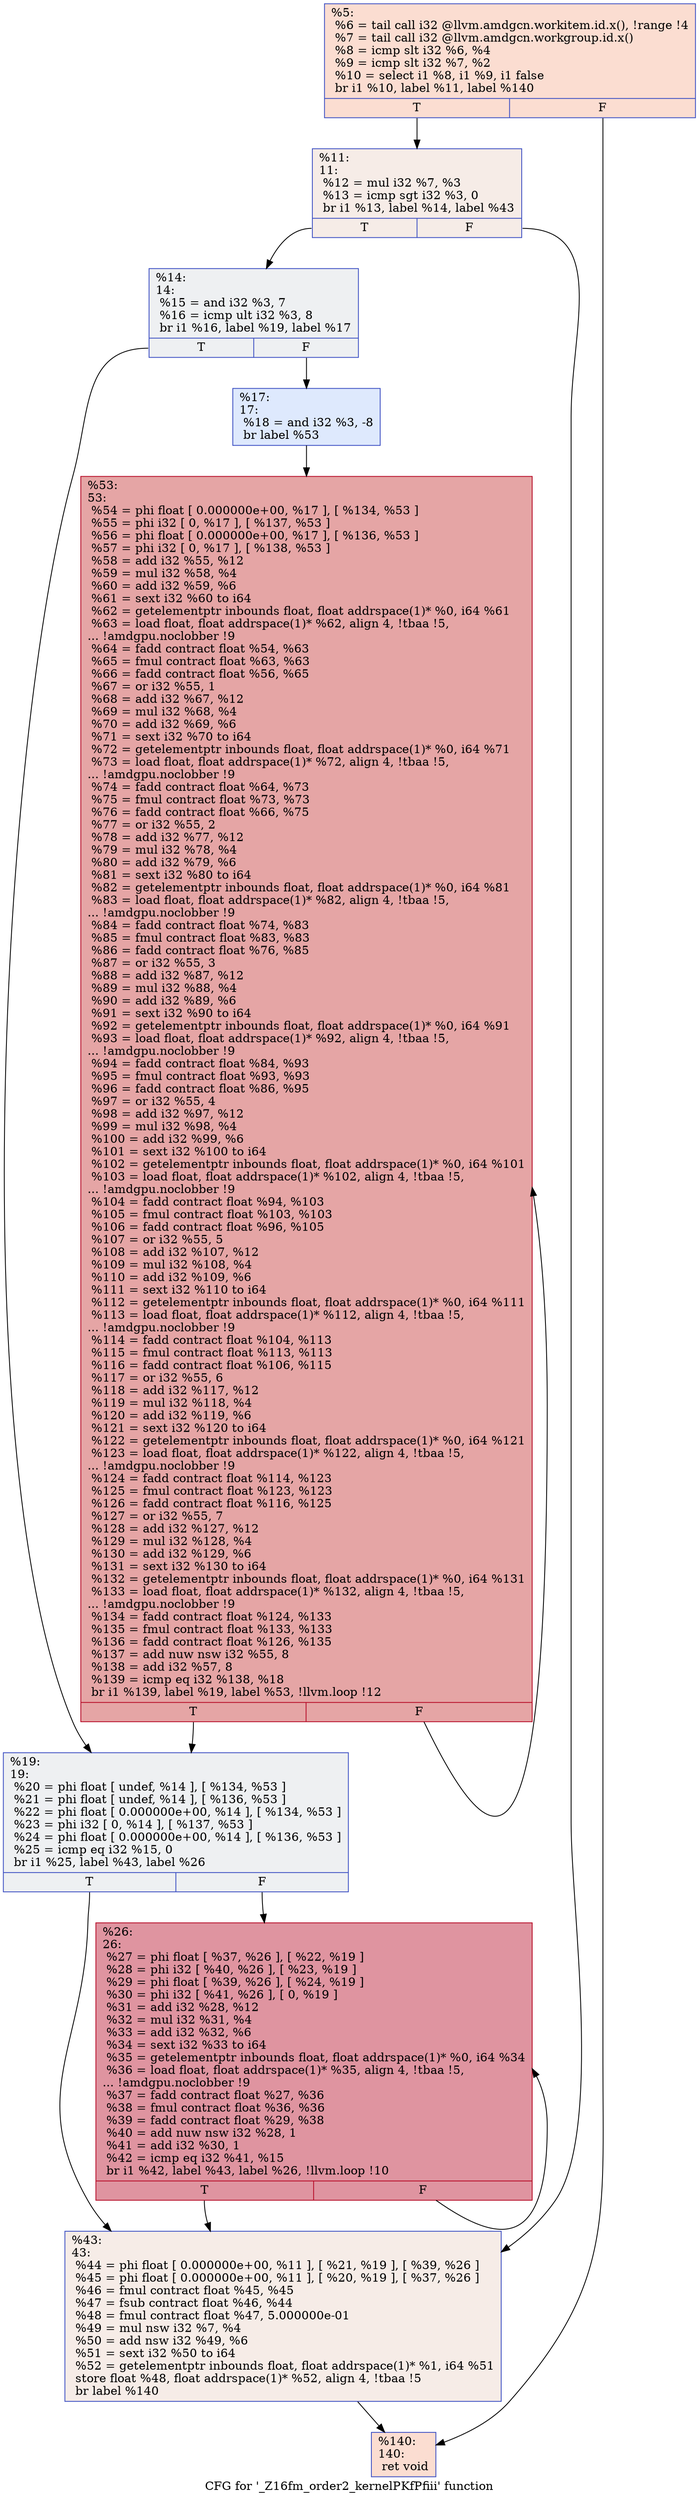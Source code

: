 digraph "CFG for '_Z16fm_order2_kernelPKfPfiii' function" {
	label="CFG for '_Z16fm_order2_kernelPKfPfiii' function";

	Node0x48f83f0 [shape=record,color="#3d50c3ff", style=filled, fillcolor="#f7b39670",label="{%5:\l  %6 = tail call i32 @llvm.amdgcn.workitem.id.x(), !range !4\l  %7 = tail call i32 @llvm.amdgcn.workgroup.id.x()\l  %8 = icmp slt i32 %6, %4\l  %9 = icmp slt i32 %7, %2\l  %10 = select i1 %8, i1 %9, i1 false\l  br i1 %10, label %11, label %140\l|{<s0>T|<s1>F}}"];
	Node0x48f83f0:s0 -> Node0x48f7650;
	Node0x48f83f0:s1 -> Node0x48f9be0;
	Node0x48f7650 [shape=record,color="#3d50c3ff", style=filled, fillcolor="#ead5c970",label="{%11:\l11:                                               \l  %12 = mul i32 %7, %3\l  %13 = icmp sgt i32 %3, 0\l  br i1 %13, label %14, label %43\l|{<s0>T|<s1>F}}"];
	Node0x48f7650:s0 -> Node0x48f9e70;
	Node0x48f7650:s1 -> Node0x48f9ec0;
	Node0x48f9e70 [shape=record,color="#3d50c3ff", style=filled, fillcolor="#d9dce170",label="{%14:\l14:                                               \l  %15 = and i32 %3, 7\l  %16 = icmp ult i32 %3, 8\l  br i1 %16, label %19, label %17\l|{<s0>T|<s1>F}}"];
	Node0x48f9e70:s0 -> Node0x48f93c0;
	Node0x48f9e70:s1 -> Node0x48fa290;
	Node0x48fa290 [shape=record,color="#3d50c3ff", style=filled, fillcolor="#b5cdfa70",label="{%17:\l17:                                               \l  %18 = and i32 %3, -8\l  br label %53\l}"];
	Node0x48fa290 -> Node0x48fa450;
	Node0x48f93c0 [shape=record,color="#3d50c3ff", style=filled, fillcolor="#d9dce170",label="{%19:\l19:                                               \l  %20 = phi float [ undef, %14 ], [ %134, %53 ]\l  %21 = phi float [ undef, %14 ], [ %136, %53 ]\l  %22 = phi float [ 0.000000e+00, %14 ], [ %134, %53 ]\l  %23 = phi i32 [ 0, %14 ], [ %137, %53 ]\l  %24 = phi float [ 0.000000e+00, %14 ], [ %136, %53 ]\l  %25 = icmp eq i32 %15, 0\l  br i1 %25, label %43, label %26\l|{<s0>T|<s1>F}}"];
	Node0x48f93c0:s0 -> Node0x48f9ec0;
	Node0x48f93c0:s1 -> Node0x48fb890;
	Node0x48fb890 [shape=record,color="#b70d28ff", style=filled, fillcolor="#b70d2870",label="{%26:\l26:                                               \l  %27 = phi float [ %37, %26 ], [ %22, %19 ]\l  %28 = phi i32 [ %40, %26 ], [ %23, %19 ]\l  %29 = phi float [ %39, %26 ], [ %24, %19 ]\l  %30 = phi i32 [ %41, %26 ], [ 0, %19 ]\l  %31 = add i32 %28, %12\l  %32 = mul i32 %31, %4\l  %33 = add i32 %32, %6\l  %34 = sext i32 %33 to i64\l  %35 = getelementptr inbounds float, float addrspace(1)* %0, i64 %34\l  %36 = load float, float addrspace(1)* %35, align 4, !tbaa !5,\l... !amdgpu.noclobber !9\l  %37 = fadd contract float %27, %36\l  %38 = fmul contract float %36, %36\l  %39 = fadd contract float %29, %38\l  %40 = add nuw nsw i32 %28, 1\l  %41 = add i32 %30, 1\l  %42 = icmp eq i32 %41, %15\l  br i1 %42, label %43, label %26, !llvm.loop !10\l|{<s0>T|<s1>F}}"];
	Node0x48fb890:s0 -> Node0x48f9ec0;
	Node0x48fb890:s1 -> Node0x48fb890;
	Node0x48f9ec0 [shape=record,color="#3d50c3ff", style=filled, fillcolor="#ead5c970",label="{%43:\l43:                                               \l  %44 = phi float [ 0.000000e+00, %11 ], [ %21, %19 ], [ %39, %26 ]\l  %45 = phi float [ 0.000000e+00, %11 ], [ %20, %19 ], [ %37, %26 ]\l  %46 = fmul contract float %45, %45\l  %47 = fsub contract float %46, %44\l  %48 = fmul contract float %47, 5.000000e-01\l  %49 = mul nsw i32 %7, %4\l  %50 = add nsw i32 %49, %6\l  %51 = sext i32 %50 to i64\l  %52 = getelementptr inbounds float, float addrspace(1)* %1, i64 %51\l  store float %48, float addrspace(1)* %52, align 4, !tbaa !5\l  br label %140\l}"];
	Node0x48f9ec0 -> Node0x48f9be0;
	Node0x48fa450 [shape=record,color="#b70d28ff", style=filled, fillcolor="#c5333470",label="{%53:\l53:                                               \l  %54 = phi float [ 0.000000e+00, %17 ], [ %134, %53 ]\l  %55 = phi i32 [ 0, %17 ], [ %137, %53 ]\l  %56 = phi float [ 0.000000e+00, %17 ], [ %136, %53 ]\l  %57 = phi i32 [ 0, %17 ], [ %138, %53 ]\l  %58 = add i32 %55, %12\l  %59 = mul i32 %58, %4\l  %60 = add i32 %59, %6\l  %61 = sext i32 %60 to i64\l  %62 = getelementptr inbounds float, float addrspace(1)* %0, i64 %61\l  %63 = load float, float addrspace(1)* %62, align 4, !tbaa !5,\l... !amdgpu.noclobber !9\l  %64 = fadd contract float %54, %63\l  %65 = fmul contract float %63, %63\l  %66 = fadd contract float %56, %65\l  %67 = or i32 %55, 1\l  %68 = add i32 %67, %12\l  %69 = mul i32 %68, %4\l  %70 = add i32 %69, %6\l  %71 = sext i32 %70 to i64\l  %72 = getelementptr inbounds float, float addrspace(1)* %0, i64 %71\l  %73 = load float, float addrspace(1)* %72, align 4, !tbaa !5,\l... !amdgpu.noclobber !9\l  %74 = fadd contract float %64, %73\l  %75 = fmul contract float %73, %73\l  %76 = fadd contract float %66, %75\l  %77 = or i32 %55, 2\l  %78 = add i32 %77, %12\l  %79 = mul i32 %78, %4\l  %80 = add i32 %79, %6\l  %81 = sext i32 %80 to i64\l  %82 = getelementptr inbounds float, float addrspace(1)* %0, i64 %81\l  %83 = load float, float addrspace(1)* %82, align 4, !tbaa !5,\l... !amdgpu.noclobber !9\l  %84 = fadd contract float %74, %83\l  %85 = fmul contract float %83, %83\l  %86 = fadd contract float %76, %85\l  %87 = or i32 %55, 3\l  %88 = add i32 %87, %12\l  %89 = mul i32 %88, %4\l  %90 = add i32 %89, %6\l  %91 = sext i32 %90 to i64\l  %92 = getelementptr inbounds float, float addrspace(1)* %0, i64 %91\l  %93 = load float, float addrspace(1)* %92, align 4, !tbaa !5,\l... !amdgpu.noclobber !9\l  %94 = fadd contract float %84, %93\l  %95 = fmul contract float %93, %93\l  %96 = fadd contract float %86, %95\l  %97 = or i32 %55, 4\l  %98 = add i32 %97, %12\l  %99 = mul i32 %98, %4\l  %100 = add i32 %99, %6\l  %101 = sext i32 %100 to i64\l  %102 = getelementptr inbounds float, float addrspace(1)* %0, i64 %101\l  %103 = load float, float addrspace(1)* %102, align 4, !tbaa !5,\l... !amdgpu.noclobber !9\l  %104 = fadd contract float %94, %103\l  %105 = fmul contract float %103, %103\l  %106 = fadd contract float %96, %105\l  %107 = or i32 %55, 5\l  %108 = add i32 %107, %12\l  %109 = mul i32 %108, %4\l  %110 = add i32 %109, %6\l  %111 = sext i32 %110 to i64\l  %112 = getelementptr inbounds float, float addrspace(1)* %0, i64 %111\l  %113 = load float, float addrspace(1)* %112, align 4, !tbaa !5,\l... !amdgpu.noclobber !9\l  %114 = fadd contract float %104, %113\l  %115 = fmul contract float %113, %113\l  %116 = fadd contract float %106, %115\l  %117 = or i32 %55, 6\l  %118 = add i32 %117, %12\l  %119 = mul i32 %118, %4\l  %120 = add i32 %119, %6\l  %121 = sext i32 %120 to i64\l  %122 = getelementptr inbounds float, float addrspace(1)* %0, i64 %121\l  %123 = load float, float addrspace(1)* %122, align 4, !tbaa !5,\l... !amdgpu.noclobber !9\l  %124 = fadd contract float %114, %123\l  %125 = fmul contract float %123, %123\l  %126 = fadd contract float %116, %125\l  %127 = or i32 %55, 7\l  %128 = add i32 %127, %12\l  %129 = mul i32 %128, %4\l  %130 = add i32 %129, %6\l  %131 = sext i32 %130 to i64\l  %132 = getelementptr inbounds float, float addrspace(1)* %0, i64 %131\l  %133 = load float, float addrspace(1)* %132, align 4, !tbaa !5,\l... !amdgpu.noclobber !9\l  %134 = fadd contract float %124, %133\l  %135 = fmul contract float %133, %133\l  %136 = fadd contract float %126, %135\l  %137 = add nuw nsw i32 %55, 8\l  %138 = add i32 %57, 8\l  %139 = icmp eq i32 %138, %18\l  br i1 %139, label %19, label %53, !llvm.loop !12\l|{<s0>T|<s1>F}}"];
	Node0x48fa450:s0 -> Node0x48f93c0;
	Node0x48fa450:s1 -> Node0x48fa450;
	Node0x48f9be0 [shape=record,color="#3d50c3ff", style=filled, fillcolor="#f7b39670",label="{%140:\l140:                                              \l  ret void\l}"];
}
